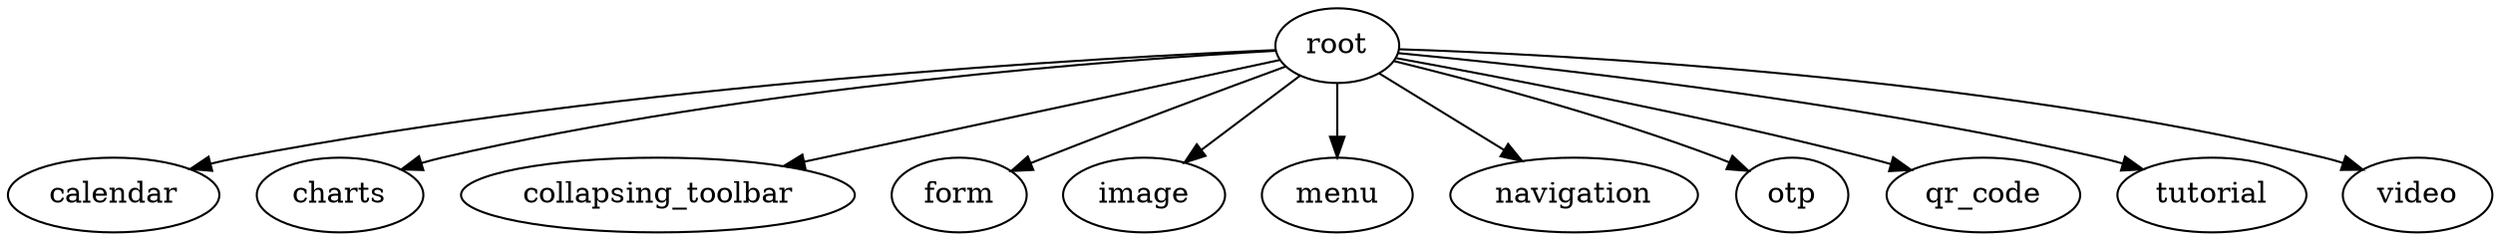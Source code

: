digraph {
calendar
charts
collapsing_toolbar
form
image
menu
navigation
otp
qr_code
root
tutorial
video
root -> calendar
root -> charts
root -> collapsing_toolbar
root -> form
root -> image
root -> menu
root -> navigation
root -> otp
root -> qr_code
root -> tutorial
root -> video
}
